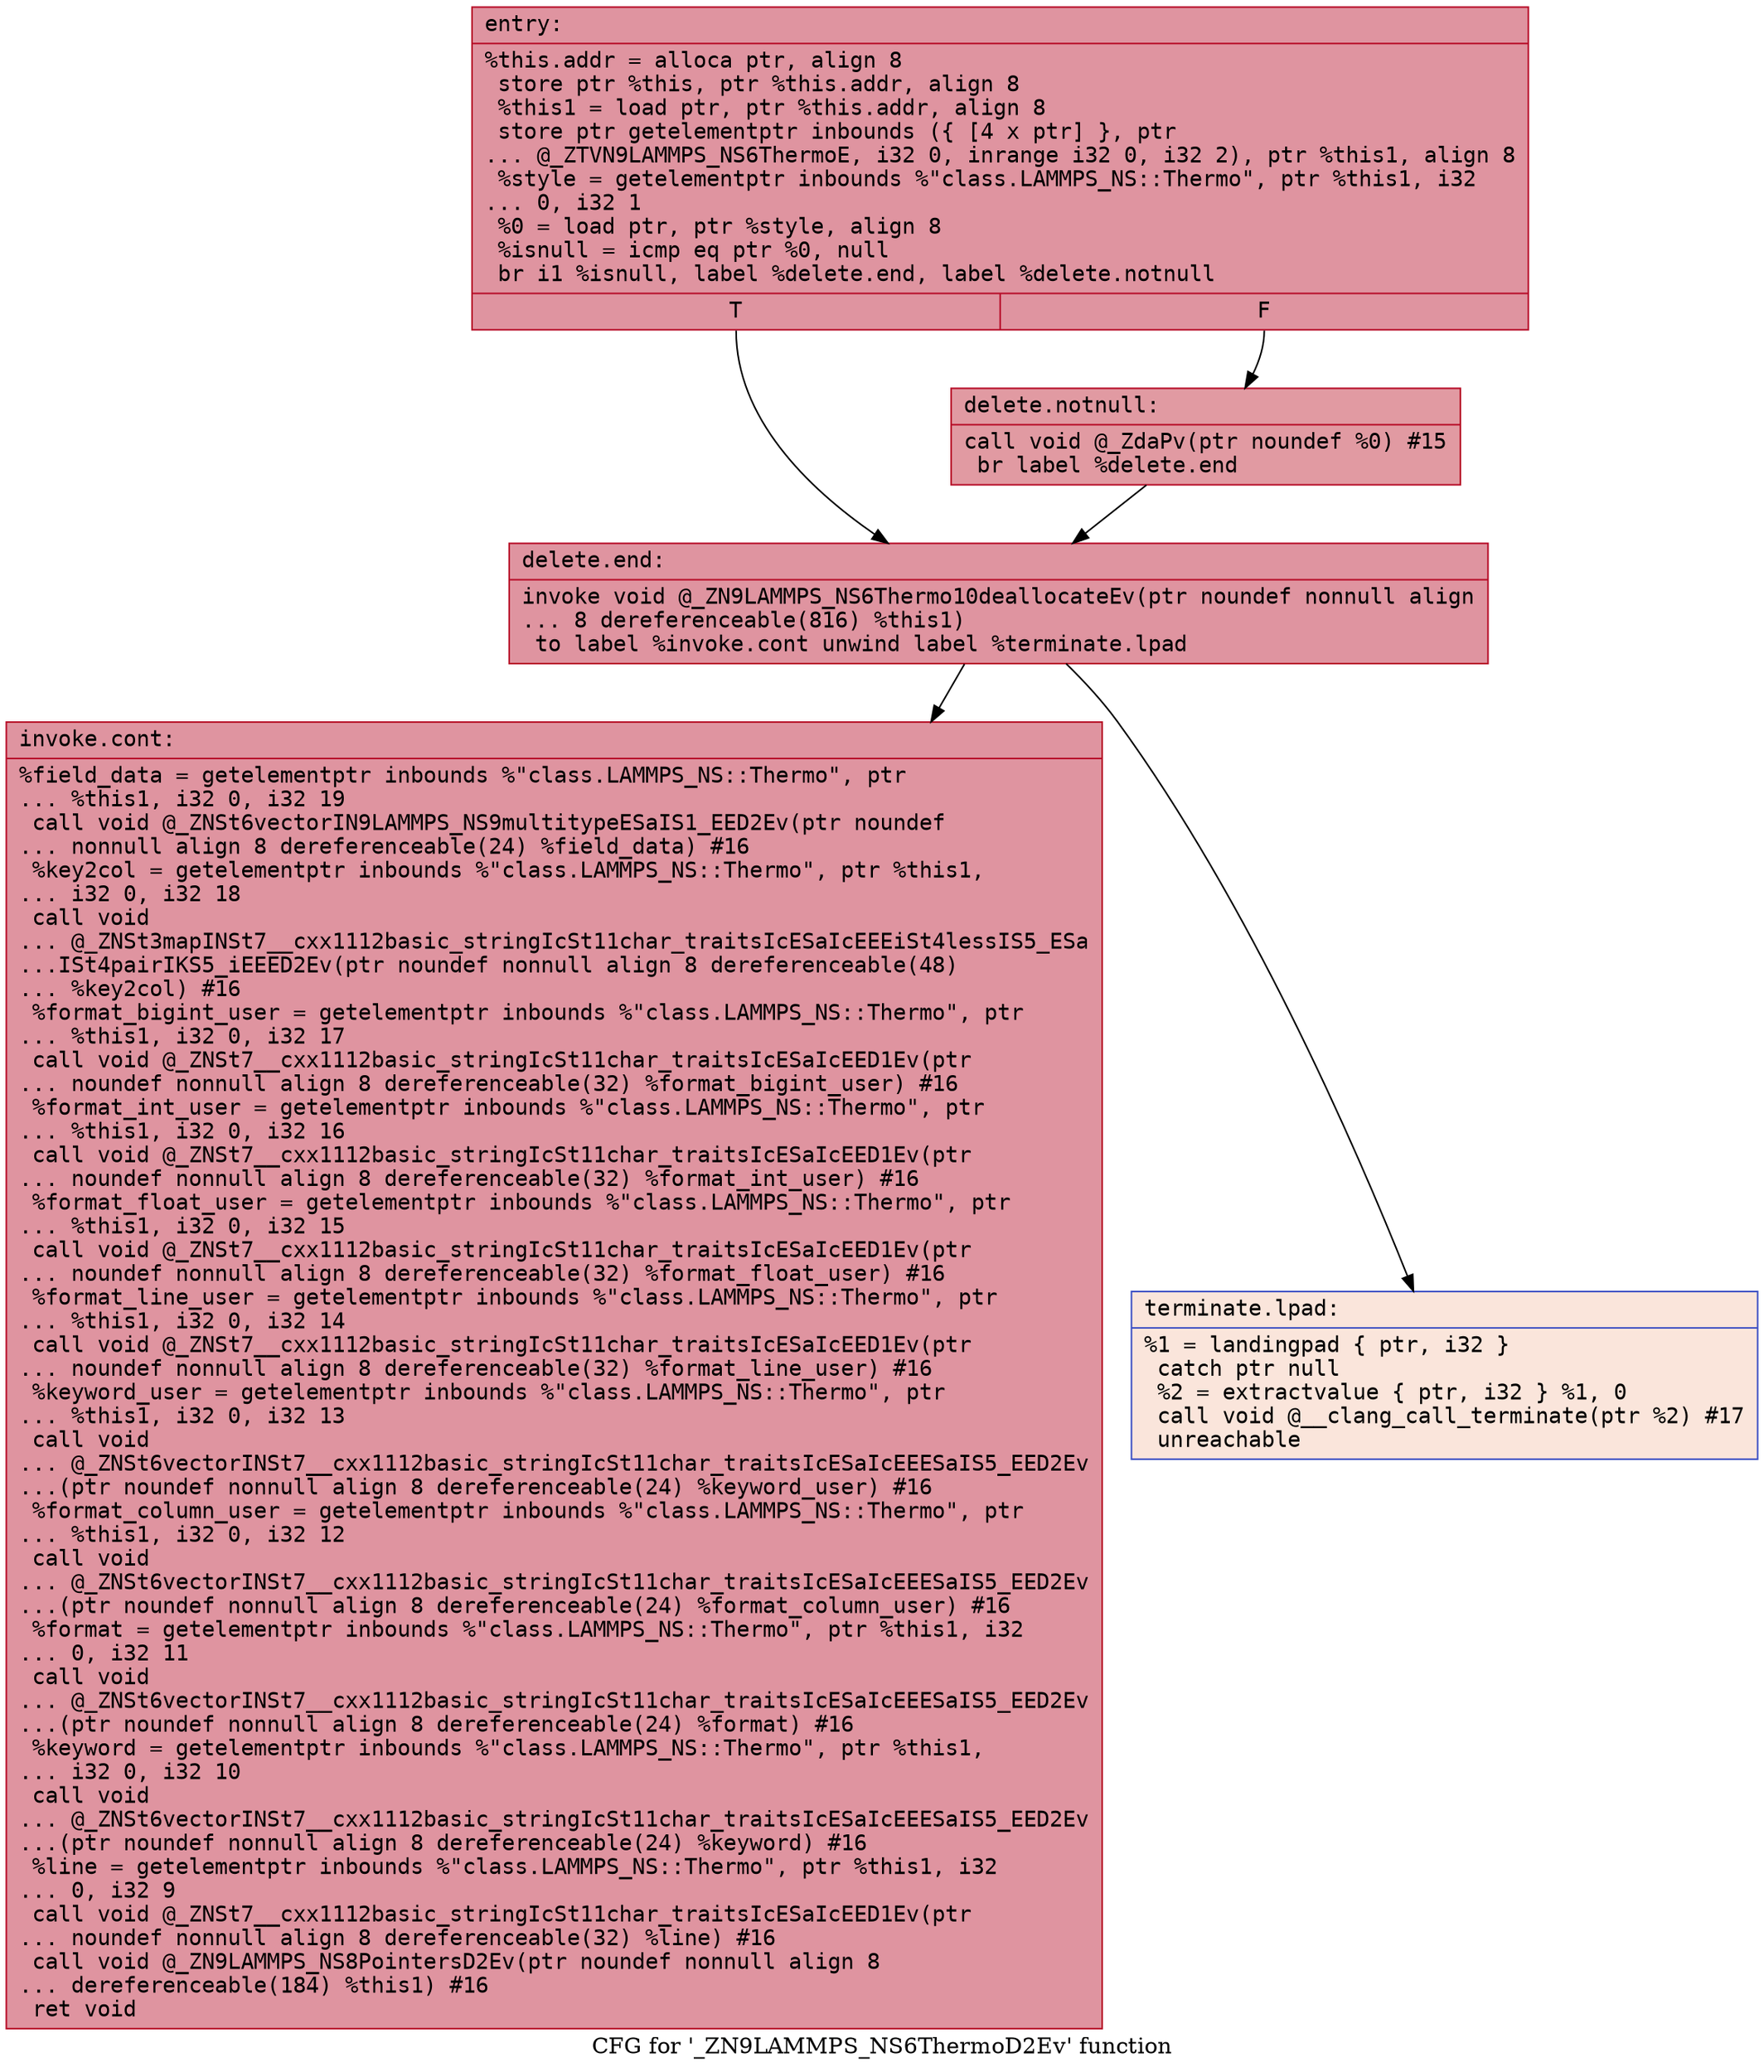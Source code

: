 digraph "CFG for '_ZN9LAMMPS_NS6ThermoD2Ev' function" {
	label="CFG for '_ZN9LAMMPS_NS6ThermoD2Ev' function";

	Node0x55bd40347bf0 [shape=record,color="#b70d28ff", style=filled, fillcolor="#b70d2870" fontname="Courier",label="{entry:\l|  %this.addr = alloca ptr, align 8\l  store ptr %this, ptr %this.addr, align 8\l  %this1 = load ptr, ptr %this.addr, align 8\l  store ptr getelementptr inbounds (\{ [4 x ptr] \}, ptr\l... @_ZTVN9LAMMPS_NS6ThermoE, i32 0, inrange i32 0, i32 2), ptr %this1, align 8\l  %style = getelementptr inbounds %\"class.LAMMPS_NS::Thermo\", ptr %this1, i32\l... 0, i32 1\l  %0 = load ptr, ptr %style, align 8\l  %isnull = icmp eq ptr %0, null\l  br i1 %isnull, label %delete.end, label %delete.notnull\l|{<s0>T|<s1>F}}"];
	Node0x55bd40347bf0:s0 -> Node0x55bd40348040[tooltip="entry -> delete.end\nProbability 37.50%" ];
	Node0x55bd40347bf0:s1 -> Node0x55bd40348090[tooltip="entry -> delete.notnull\nProbability 62.50%" ];
	Node0x55bd40348090 [shape=record,color="#b70d28ff", style=filled, fillcolor="#bb1b2c70" fontname="Courier",label="{delete.notnull:\l|  call void @_ZdaPv(ptr noundef %0) #15\l  br label %delete.end\l}"];
	Node0x55bd40348090 -> Node0x55bd40348040[tooltip="delete.notnull -> delete.end\nProbability 100.00%" ];
	Node0x55bd40348040 [shape=record,color="#b70d28ff", style=filled, fillcolor="#b70d2870" fontname="Courier",label="{delete.end:\l|  invoke void @_ZN9LAMMPS_NS6Thermo10deallocateEv(ptr noundef nonnull align\l... 8 dereferenceable(816) %this1)\l          to label %invoke.cont unwind label %terminate.lpad\l}"];
	Node0x55bd40348040 -> Node0x55bd40348360[tooltip="delete.end -> invoke.cont\nProbability 100.00%" ];
	Node0x55bd40348040 -> Node0x55bd403483e0[tooltip="delete.end -> terminate.lpad\nProbability 0.00%" ];
	Node0x55bd40348360 [shape=record,color="#b70d28ff", style=filled, fillcolor="#b70d2870" fontname="Courier",label="{invoke.cont:\l|  %field_data = getelementptr inbounds %\"class.LAMMPS_NS::Thermo\", ptr\l... %this1, i32 0, i32 19\l  call void @_ZNSt6vectorIN9LAMMPS_NS9multitypeESaIS1_EED2Ev(ptr noundef\l... nonnull align 8 dereferenceable(24) %field_data) #16\l  %key2col = getelementptr inbounds %\"class.LAMMPS_NS::Thermo\", ptr %this1,\l... i32 0, i32 18\l  call void\l... @_ZNSt3mapINSt7__cxx1112basic_stringIcSt11char_traitsIcESaIcEEEiSt4lessIS5_ESa\l...ISt4pairIKS5_iEEED2Ev(ptr noundef nonnull align 8 dereferenceable(48)\l... %key2col) #16\l  %format_bigint_user = getelementptr inbounds %\"class.LAMMPS_NS::Thermo\", ptr\l... %this1, i32 0, i32 17\l  call void @_ZNSt7__cxx1112basic_stringIcSt11char_traitsIcESaIcEED1Ev(ptr\l... noundef nonnull align 8 dereferenceable(32) %format_bigint_user) #16\l  %format_int_user = getelementptr inbounds %\"class.LAMMPS_NS::Thermo\", ptr\l... %this1, i32 0, i32 16\l  call void @_ZNSt7__cxx1112basic_stringIcSt11char_traitsIcESaIcEED1Ev(ptr\l... noundef nonnull align 8 dereferenceable(32) %format_int_user) #16\l  %format_float_user = getelementptr inbounds %\"class.LAMMPS_NS::Thermo\", ptr\l... %this1, i32 0, i32 15\l  call void @_ZNSt7__cxx1112basic_stringIcSt11char_traitsIcESaIcEED1Ev(ptr\l... noundef nonnull align 8 dereferenceable(32) %format_float_user) #16\l  %format_line_user = getelementptr inbounds %\"class.LAMMPS_NS::Thermo\", ptr\l... %this1, i32 0, i32 14\l  call void @_ZNSt7__cxx1112basic_stringIcSt11char_traitsIcESaIcEED1Ev(ptr\l... noundef nonnull align 8 dereferenceable(32) %format_line_user) #16\l  %keyword_user = getelementptr inbounds %\"class.LAMMPS_NS::Thermo\", ptr\l... %this1, i32 0, i32 13\l  call void\l... @_ZNSt6vectorINSt7__cxx1112basic_stringIcSt11char_traitsIcESaIcEEESaIS5_EED2Ev\l...(ptr noundef nonnull align 8 dereferenceable(24) %keyword_user) #16\l  %format_column_user = getelementptr inbounds %\"class.LAMMPS_NS::Thermo\", ptr\l... %this1, i32 0, i32 12\l  call void\l... @_ZNSt6vectorINSt7__cxx1112basic_stringIcSt11char_traitsIcESaIcEEESaIS5_EED2Ev\l...(ptr noundef nonnull align 8 dereferenceable(24) %format_column_user) #16\l  %format = getelementptr inbounds %\"class.LAMMPS_NS::Thermo\", ptr %this1, i32\l... 0, i32 11\l  call void\l... @_ZNSt6vectorINSt7__cxx1112basic_stringIcSt11char_traitsIcESaIcEEESaIS5_EED2Ev\l...(ptr noundef nonnull align 8 dereferenceable(24) %format) #16\l  %keyword = getelementptr inbounds %\"class.LAMMPS_NS::Thermo\", ptr %this1,\l... i32 0, i32 10\l  call void\l... @_ZNSt6vectorINSt7__cxx1112basic_stringIcSt11char_traitsIcESaIcEEESaIS5_EED2Ev\l...(ptr noundef nonnull align 8 dereferenceable(24) %keyword) #16\l  %line = getelementptr inbounds %\"class.LAMMPS_NS::Thermo\", ptr %this1, i32\l... 0, i32 9\l  call void @_ZNSt7__cxx1112basic_stringIcSt11char_traitsIcESaIcEED1Ev(ptr\l... noundef nonnull align 8 dereferenceable(32) %line) #16\l  call void @_ZN9LAMMPS_NS8PointersD2Ev(ptr noundef nonnull align 8\l... dereferenceable(184) %this1) #16\l  ret void\l}"];
	Node0x55bd403483e0 [shape=record,color="#3d50c3ff", style=filled, fillcolor="#f4c5ad70" fontname="Courier",label="{terminate.lpad:\l|  %1 = landingpad \{ ptr, i32 \}\l          catch ptr null\l  %2 = extractvalue \{ ptr, i32 \} %1, 0\l  call void @__clang_call_terminate(ptr %2) #17\l  unreachable\l}"];
}
